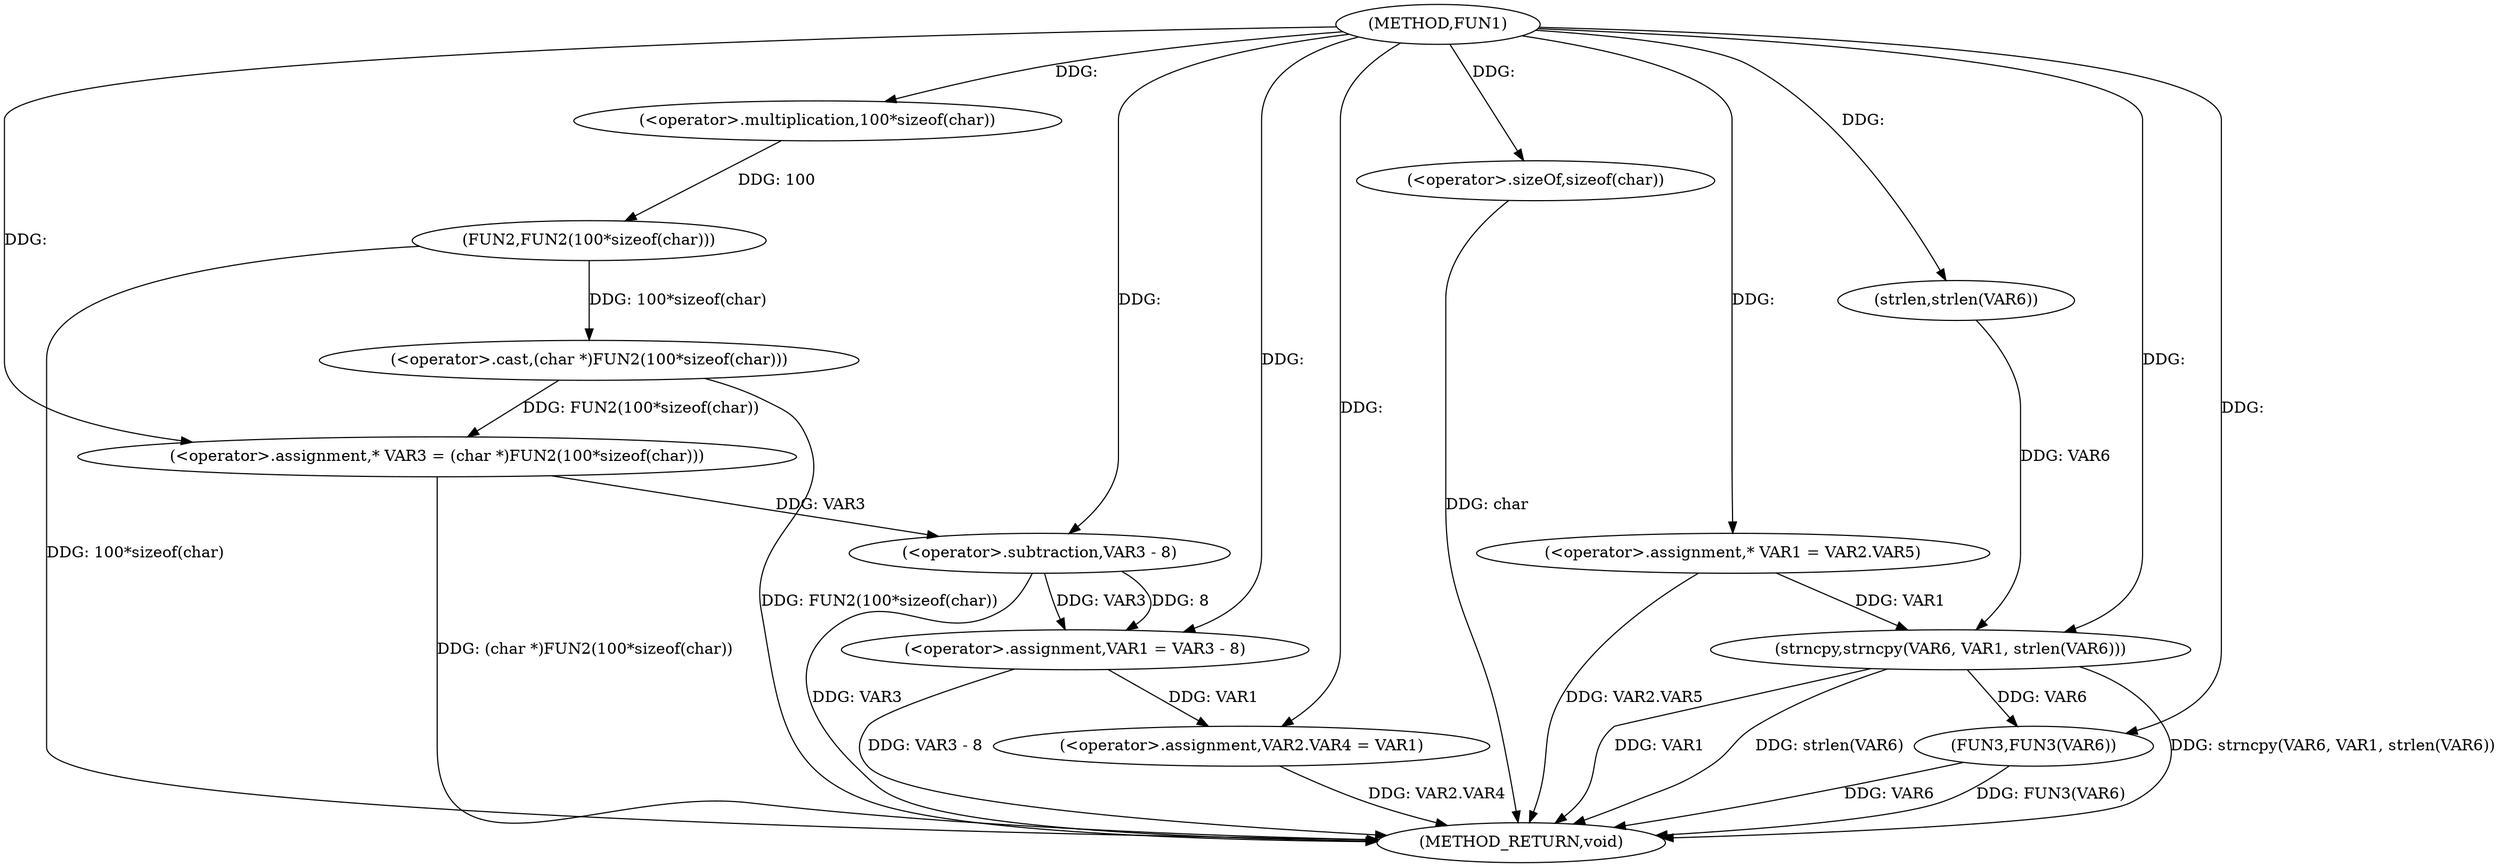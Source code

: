 digraph FUN1 {  
"1000100" [label = "(METHOD,FUN1)" ]
"1000140" [label = "(METHOD_RETURN,void)" ]
"1000105" [label = "(<operator>.assignment,* VAR3 = (char *)FUN2(100*sizeof(char)))" ]
"1000107" [label = "(<operator>.cast,(char *)FUN2(100*sizeof(char)))" ]
"1000109" [label = "(FUN2,FUN2(100*sizeof(char)))" ]
"1000110" [label = "(<operator>.multiplication,100*sizeof(char))" ]
"1000112" [label = "(<operator>.sizeOf,sizeof(char))" ]
"1000114" [label = "(<operator>.assignment,VAR1 = VAR3 - 8)" ]
"1000116" [label = "(<operator>.subtraction,VAR3 - 8)" ]
"1000119" [label = "(<operator>.assignment,VAR2.VAR4 = VAR1)" ]
"1000126" [label = "(<operator>.assignment,* VAR1 = VAR2.VAR5)" ]
"1000133" [label = "(strncpy,strncpy(VAR6, VAR1, strlen(VAR6)))" ]
"1000136" [label = "(strlen,strlen(VAR6))" ]
"1000138" [label = "(FUN3,FUN3(VAR6))" ]
  "1000116" -> "1000140"  [ label = "DDG: VAR3"] 
  "1000105" -> "1000140"  [ label = "DDG: (char *)FUN2(100*sizeof(char))"] 
  "1000138" -> "1000140"  [ label = "DDG: VAR6"] 
  "1000133" -> "1000140"  [ label = "DDG: strlen(VAR6)"] 
  "1000114" -> "1000140"  [ label = "DDG: VAR3 - 8"] 
  "1000107" -> "1000140"  [ label = "DDG: FUN2(100*sizeof(char))"] 
  "1000133" -> "1000140"  [ label = "DDG: strncpy(VAR6, VAR1, strlen(VAR6))"] 
  "1000133" -> "1000140"  [ label = "DDG: VAR1"] 
  "1000112" -> "1000140"  [ label = "DDG: char"] 
  "1000109" -> "1000140"  [ label = "DDG: 100*sizeof(char)"] 
  "1000119" -> "1000140"  [ label = "DDG: VAR2.VAR4"] 
  "1000126" -> "1000140"  [ label = "DDG: VAR2.VAR5"] 
  "1000138" -> "1000140"  [ label = "DDG: FUN3(VAR6)"] 
  "1000107" -> "1000105"  [ label = "DDG: FUN2(100*sizeof(char))"] 
  "1000100" -> "1000105"  [ label = "DDG: "] 
  "1000109" -> "1000107"  [ label = "DDG: 100*sizeof(char)"] 
  "1000110" -> "1000109"  [ label = "DDG: 100"] 
  "1000100" -> "1000110"  [ label = "DDG: "] 
  "1000100" -> "1000112"  [ label = "DDG: "] 
  "1000116" -> "1000114"  [ label = "DDG: VAR3"] 
  "1000116" -> "1000114"  [ label = "DDG: 8"] 
  "1000100" -> "1000114"  [ label = "DDG: "] 
  "1000105" -> "1000116"  [ label = "DDG: VAR3"] 
  "1000100" -> "1000116"  [ label = "DDG: "] 
  "1000114" -> "1000119"  [ label = "DDG: VAR1"] 
  "1000100" -> "1000119"  [ label = "DDG: "] 
  "1000100" -> "1000126"  [ label = "DDG: "] 
  "1000136" -> "1000133"  [ label = "DDG: VAR6"] 
  "1000100" -> "1000133"  [ label = "DDG: "] 
  "1000126" -> "1000133"  [ label = "DDG: VAR1"] 
  "1000100" -> "1000136"  [ label = "DDG: "] 
  "1000133" -> "1000138"  [ label = "DDG: VAR6"] 
  "1000100" -> "1000138"  [ label = "DDG: "] 
}
